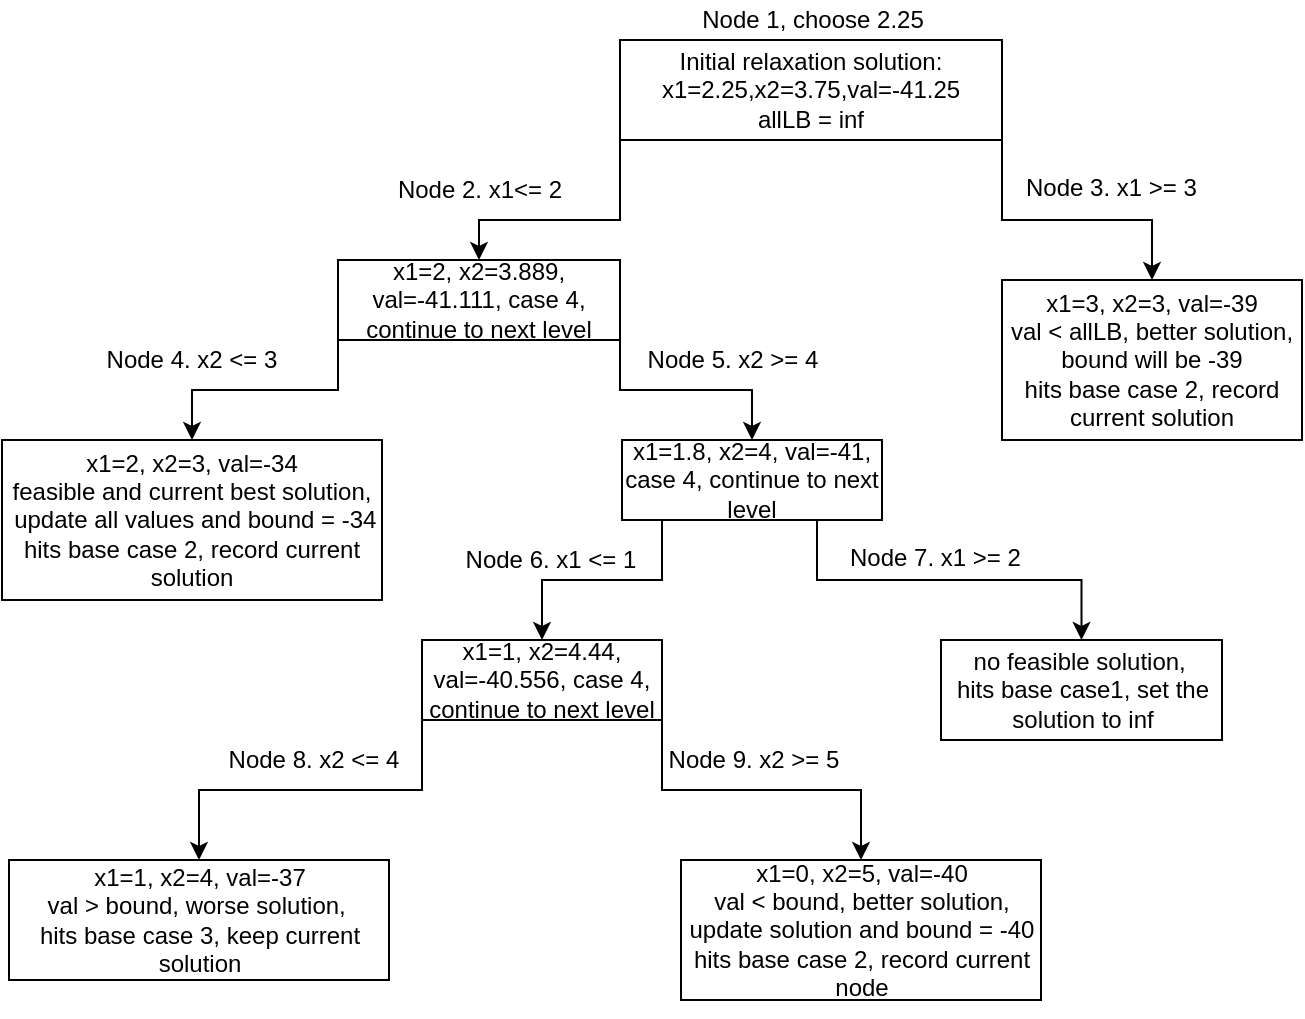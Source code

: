 <mxfile version="12.9.14" type="device"><diagram id="C5RBs43oDa-KdzZeNtuy" name="Page-1"><mxGraphModel dx="946" dy="515" grid="1" gridSize="10" guides="1" tooltips="1" connect="1" arrows="1" fold="1" page="1" pageScale="1" pageWidth="827" pageHeight="1169" math="0" shadow="0"><root><mxCell id="WIyWlLk6GJQsqaUBKTNV-0"/><mxCell id="WIyWlLk6GJQsqaUBKTNV-1" parent="WIyWlLk6GJQsqaUBKTNV-0"/><mxCell id="HuKKMSuGG83iwrJE_BDg-4" style="edgeStyle=orthogonalEdgeStyle;rounded=0;orthogonalLoop=1;jettySize=auto;html=1;exitX=0;exitY=1;exitDx=0;exitDy=0;entryX=0.5;entryY=0;entryDx=0;entryDy=0;" parent="WIyWlLk6GJQsqaUBKTNV-1" source="HuKKMSuGG83iwrJE_BDg-0" target="HuKKMSuGG83iwrJE_BDg-6" edge="1"><mxGeometry relative="1" as="geometry"><mxPoint x="269" y="140" as="targetPoint"/><Array as="points"><mxPoint x="339" y="130"/><mxPoint x="269" y="130"/></Array></mxGeometry></mxCell><mxCell id="HuKKMSuGG83iwrJE_BDg-70" style="edgeStyle=orthogonalEdgeStyle;rounded=0;orthogonalLoop=1;jettySize=auto;html=1;exitX=0.25;exitY=1;exitDx=0;exitDy=0;entryX=0.5;entryY=0;entryDx=0;entryDy=0;" parent="WIyWlLk6GJQsqaUBKTNV-1" source="HuKKMSuGG83iwrJE_BDg-0" target="HuKKMSuGG83iwrJE_BDg-57" edge="1"><mxGeometry relative="1" as="geometry"><Array as="points"><mxPoint x="530" y="90"/><mxPoint x="530" y="130"/><mxPoint x="605" y="130"/></Array></mxGeometry></mxCell><mxCell id="HuKKMSuGG83iwrJE_BDg-0" value="Initial relaxation solution:&lt;br&gt;x1=2.25,x2=3.75,val=-41.25&lt;br&gt;allLB = inf" style="rounded=0;whiteSpace=wrap;html=1;" parent="WIyWlLk6GJQsqaUBKTNV-1" vertex="1"><mxGeometry x="339" y="40" width="191" height="50" as="geometry"/></mxCell><mxCell id="HuKKMSuGG83iwrJE_BDg-5" value="Node 2. x1&amp;lt;= 2" style="text;html=1;strokeColor=none;fillColor=none;align=center;verticalAlign=middle;whiteSpace=wrap;rounded=0;" parent="WIyWlLk6GJQsqaUBKTNV-1" vertex="1"><mxGeometry x="223.5" y="105" width="90" height="20" as="geometry"/></mxCell><mxCell id="HuKKMSuGG83iwrJE_BDg-10" style="edgeStyle=orthogonalEdgeStyle;rounded=0;orthogonalLoop=1;jettySize=auto;html=1;exitX=0;exitY=1;exitDx=0;exitDy=0;entryX=0.5;entryY=0;entryDx=0;entryDy=0;" parent="WIyWlLk6GJQsqaUBKTNV-1" source="HuKKMSuGG83iwrJE_BDg-6" target="HuKKMSuGG83iwrJE_BDg-9" edge="1"><mxGeometry relative="1" as="geometry"/></mxCell><mxCell id="HuKKMSuGG83iwrJE_BDg-16" style="edgeStyle=orthogonalEdgeStyle;rounded=0;orthogonalLoop=1;jettySize=auto;html=1;exitX=1;exitY=1;exitDx=0;exitDy=0;entryX=0.5;entryY=0;entryDx=0;entryDy=0;" parent="WIyWlLk6GJQsqaUBKTNV-1" source="HuKKMSuGG83iwrJE_BDg-6" target="HuKKMSuGG83iwrJE_BDg-15" edge="1"><mxGeometry relative="1" as="geometry"/></mxCell><mxCell id="HuKKMSuGG83iwrJE_BDg-6" value="x1=2, x2=3.889, val=-41.111, case 4, continue to next level" style="rounded=0;whiteSpace=wrap;html=1;" parent="WIyWlLk6GJQsqaUBKTNV-1" vertex="1"><mxGeometry x="198" y="150" width="141" height="40" as="geometry"/></mxCell><mxCell id="HuKKMSuGG83iwrJE_BDg-9" value="&lt;span&gt;x1=2, x2=3, val=-34&lt;br&gt;feasible and current best solution,&lt;br&gt;&amp;nbsp;update all values and bound = -34&lt;br&gt;hits base case 2, record current solution&lt;br&gt;&lt;/span&gt;" style="rounded=0;whiteSpace=wrap;html=1;" parent="WIyWlLk6GJQsqaUBKTNV-1" vertex="1"><mxGeometry x="30" y="240" width="190" height="80" as="geometry"/></mxCell><mxCell id="HuKKMSuGG83iwrJE_BDg-11" value="Node 4. x2 &amp;lt;= 3" style="text;html=1;strokeColor=none;fillColor=none;align=center;verticalAlign=middle;whiteSpace=wrap;rounded=0;" parent="WIyWlLk6GJQsqaUBKTNV-1" vertex="1"><mxGeometry x="75" y="190" width="100" height="20" as="geometry"/></mxCell><mxCell id="HuKKMSuGG83iwrJE_BDg-23" value="" style="edgeStyle=orthogonalEdgeStyle;rounded=0;orthogonalLoop=1;jettySize=auto;html=1;entryX=0.5;entryY=0;entryDx=0;entryDy=0;exitX=0;exitY=1;exitDx=0;exitDy=0;" parent="WIyWlLk6GJQsqaUBKTNV-1" source="HuKKMSuGG83iwrJE_BDg-15" target="HuKKMSuGG83iwrJE_BDg-21" edge="1"><mxGeometry relative="1" as="geometry"><mxPoint x="390" y="280" as="sourcePoint"/><mxPoint x="405" y="350" as="targetPoint"/><Array as="points"><mxPoint x="360" y="270"/><mxPoint x="360" y="310"/><mxPoint x="300" y="310"/></Array></mxGeometry></mxCell><mxCell id="HuKKMSuGG83iwrJE_BDg-45" style="edgeStyle=orthogonalEdgeStyle;rounded=0;orthogonalLoop=1;jettySize=auto;html=1;exitX=0.75;exitY=1;exitDx=0;exitDy=0;" parent="WIyWlLk6GJQsqaUBKTNV-1" source="HuKKMSuGG83iwrJE_BDg-15" target="HuKKMSuGG83iwrJE_BDg-44" edge="1"><mxGeometry relative="1" as="geometry"/></mxCell><mxCell id="HuKKMSuGG83iwrJE_BDg-15" value="&lt;span&gt;x1=1.8, x2=4, val=-41,&lt;br&gt;case 4, continue to next level&lt;br&gt;&lt;/span&gt;" style="rounded=0;whiteSpace=wrap;html=1;" parent="WIyWlLk6GJQsqaUBKTNV-1" vertex="1"><mxGeometry x="340" y="240" width="130" height="40" as="geometry"/></mxCell><mxCell id="HuKKMSuGG83iwrJE_BDg-17" value="Node 5. x2 &amp;gt;= 4" style="text;html=1;strokeColor=none;fillColor=none;align=center;verticalAlign=middle;whiteSpace=wrap;rounded=0;" parent="WIyWlLk6GJQsqaUBKTNV-1" vertex="1"><mxGeometry x="350" y="190" width="91" height="20" as="geometry"/></mxCell><mxCell id="HuKKMSuGG83iwrJE_BDg-29" style="edgeStyle=orthogonalEdgeStyle;rounded=0;orthogonalLoop=1;jettySize=auto;html=1;exitX=0;exitY=1;exitDx=0;exitDy=0;entryX=0.5;entryY=0;entryDx=0;entryDy=0;" parent="WIyWlLk6GJQsqaUBKTNV-1" source="HuKKMSuGG83iwrJE_BDg-21" target="HuKKMSuGG83iwrJE_BDg-25" edge="1"><mxGeometry relative="1" as="geometry"/></mxCell><mxCell id="L4GXSm6KU6K8-04Nyq1I-13" style="edgeStyle=orthogonalEdgeStyle;rounded=0;orthogonalLoop=1;jettySize=auto;html=1;exitX=1;exitY=1;exitDx=0;exitDy=0;entryX=0.5;entryY=0;entryDx=0;entryDy=0;" edge="1" parent="WIyWlLk6GJQsqaUBKTNV-1" source="HuKKMSuGG83iwrJE_BDg-21" target="HuKKMSuGG83iwrJE_BDg-35"><mxGeometry relative="1" as="geometry"/></mxCell><mxCell id="HuKKMSuGG83iwrJE_BDg-21" value="&lt;span&gt;x1=1, x2=4.44, val=-40.556,&amp;nbsp;&lt;/span&gt;case 4, continue to next level" style="rounded=0;whiteSpace=wrap;html=1;" parent="WIyWlLk6GJQsqaUBKTNV-1" vertex="1"><mxGeometry x="240" y="340" width="120" height="40" as="geometry"/></mxCell><mxCell id="HuKKMSuGG83iwrJE_BDg-24" value="Node 6. x1 &amp;lt;= 1" style="text;html=1;strokeColor=none;fillColor=none;align=center;verticalAlign=middle;whiteSpace=wrap;rounded=0;" parent="WIyWlLk6GJQsqaUBKTNV-1" vertex="1"><mxGeometry x="259" y="290" width="91" height="20" as="geometry"/></mxCell><mxCell id="HuKKMSuGG83iwrJE_BDg-25" value="&lt;span&gt;x1=1, x2=4, val=-37&lt;br&gt;val &amp;gt; bound, worse solution,&amp;nbsp;&lt;br&gt;hits base case 3,&amp;nbsp;&lt;/span&gt;keep current solution&lt;span&gt;&lt;br&gt;&lt;/span&gt;" style="rounded=0;whiteSpace=wrap;html=1;" parent="WIyWlLk6GJQsqaUBKTNV-1" vertex="1"><mxGeometry x="33.5" y="450" width="190" height="60" as="geometry"/></mxCell><mxCell id="HuKKMSuGG83iwrJE_BDg-27" value="Node 8. x2 &amp;lt;= 4" style="text;html=1;strokeColor=none;fillColor=none;align=center;verticalAlign=middle;whiteSpace=wrap;rounded=0;" parent="WIyWlLk6GJQsqaUBKTNV-1" vertex="1"><mxGeometry x="140" y="390" width="92" height="20" as="geometry"/></mxCell><mxCell id="HuKKMSuGG83iwrJE_BDg-35" value="&lt;span&gt;x1=0, x2=5, val=-40&lt;/span&gt;&lt;br&gt;&lt;span&gt;val &amp;lt; bound, better solution, update solution and bound = -40&lt;/span&gt;&lt;br&gt;&lt;span&gt;hits base case 2,&amp;nbsp;&lt;/span&gt;record current node" style="rounded=0;whiteSpace=wrap;html=1;" parent="WIyWlLk6GJQsqaUBKTNV-1" vertex="1"><mxGeometry x="369.5" y="450" width="180" height="70" as="geometry"/></mxCell><mxCell id="HuKKMSuGG83iwrJE_BDg-41" value="Node 9. x2 &amp;gt;= 5" style="text;html=1;strokeColor=none;fillColor=none;align=center;verticalAlign=middle;whiteSpace=wrap;rounded=0;" parent="WIyWlLk6GJQsqaUBKTNV-1" vertex="1"><mxGeometry x="360" y="390" width="92" height="20" as="geometry"/></mxCell><mxCell id="HuKKMSuGG83iwrJE_BDg-44" value="no feasible solution,&amp;nbsp;&lt;br&gt;hits base case1, set the solution to inf" style="rounded=0;whiteSpace=wrap;html=1;" parent="WIyWlLk6GJQsqaUBKTNV-1" vertex="1"><mxGeometry x="499.5" y="340" width="140.5" height="50" as="geometry"/></mxCell><mxCell id="HuKKMSuGG83iwrJE_BDg-46" value="&lt;span style=&quot;font-family: &amp;#34;helvetica&amp;#34; ; font-size: 12px ; font-style: normal ; font-weight: 400 ; letter-spacing: normal ; text-align: center ; text-indent: 0px ; text-transform: none ; word-spacing: 0px ; float: none ; display: inline&quot;&gt;Node 7. x1 &amp;gt;= 2&lt;/span&gt;" style="text;whiteSpace=wrap;html=1;" parent="WIyWlLk6GJQsqaUBKTNV-1" vertex="1"><mxGeometry x="452" y="285" width="100" height="30" as="geometry"/></mxCell><mxCell id="HuKKMSuGG83iwrJE_BDg-56" style="edgeStyle=orthogonalEdgeStyle;rounded=0;orthogonalLoop=1;jettySize=auto;html=1;exitX=0.5;exitY=1;exitDx=0;exitDy=0;" parent="WIyWlLk6GJQsqaUBKTNV-1" source="HuKKMSuGG83iwrJE_BDg-35" target="HuKKMSuGG83iwrJE_BDg-35" edge="1"><mxGeometry relative="1" as="geometry"/></mxCell><mxCell id="HuKKMSuGG83iwrJE_BDg-57" value="&lt;span&gt;x1=3, x2=3, val=-39&lt;/span&gt;&lt;br&gt;&lt;span&gt;val &amp;lt; allLB, better solution, bound will be -39&lt;/span&gt;&lt;br&gt;&lt;span&gt;hits base case 2,&amp;nbsp;&lt;/span&gt;&lt;span&gt;record current solution&lt;/span&gt;" style="rounded=0;whiteSpace=wrap;html=1;" parent="WIyWlLk6GJQsqaUBKTNV-1" vertex="1"><mxGeometry x="530" y="160" width="150" height="80" as="geometry"/></mxCell><mxCell id="HuKKMSuGG83iwrJE_BDg-60" value="&lt;span style=&quot;font-family: &amp;#34;helvetica&amp;#34; ; font-size: 12px ; font-style: normal ; font-weight: 400 ; letter-spacing: normal ; text-align: center ; text-indent: 0px ; text-transform: none ; word-spacing: 0px ; float: none ; display: inline&quot;&gt;Node 3. x1 &amp;gt;= 3&lt;/span&gt;" style="text;whiteSpace=wrap;html=1;" parent="WIyWlLk6GJQsqaUBKTNV-1" vertex="1"><mxGeometry x="540" y="100" width="90" height="30" as="geometry"/></mxCell><mxCell id="L4GXSm6KU6K8-04Nyq1I-0" value="Node 1, choose 2.25" style="text;html=1;align=center;verticalAlign=middle;resizable=0;points=[];autosize=1;" vertex="1" parent="WIyWlLk6GJQsqaUBKTNV-1"><mxGeometry x="369.5" y="20" width="130" height="20" as="geometry"/></mxCell></root></mxGraphModel></diagram></mxfile>